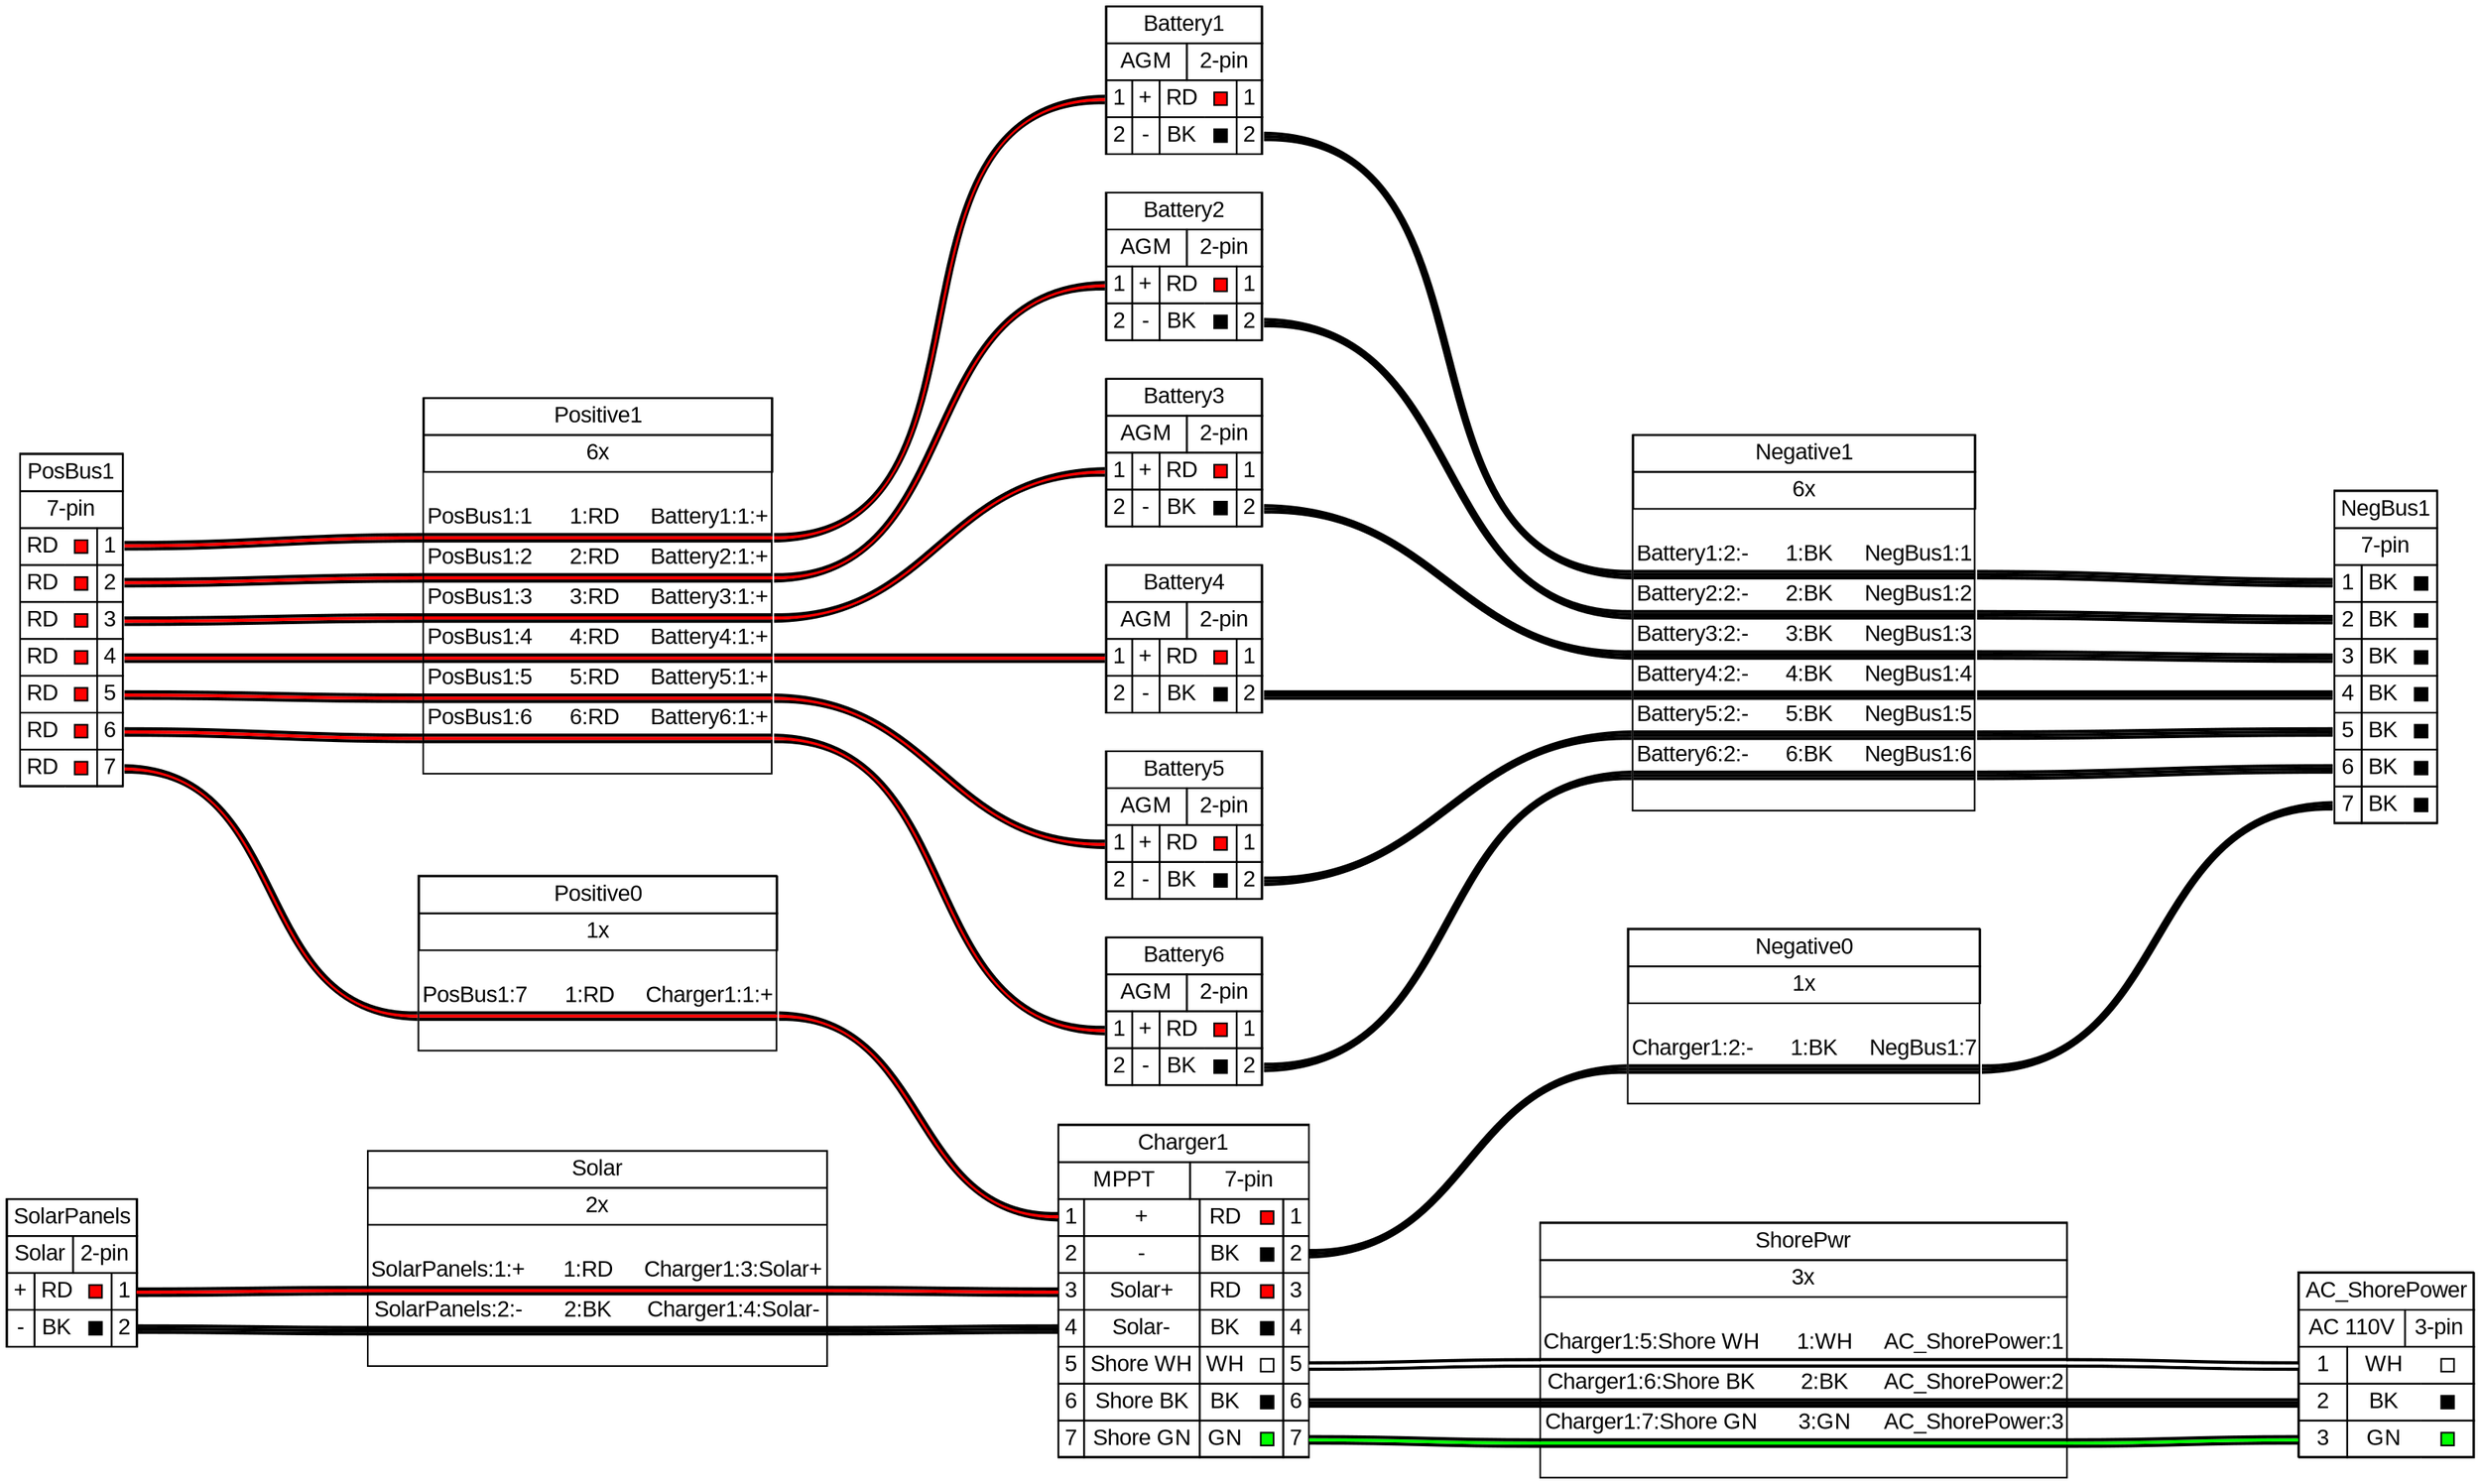 graph {
// Graph generated by WireViz 0.3.2
// https://github.com/formatc1702/WireViz
	graph [bgcolor="#FFFFFF" fontname=arial nodesep=0.33 rankdir=LR ranksep=2]
	node [fillcolor="#FFFFFF" fontname=arial height=0 margin=0 shape=none style=filled width=0]
	edge [fontname=arial style=bold]
	Battery1 [label=<
<table border="0" cellspacing="0" cellpadding="0">
 <tr><td>
  <table border="0" cellspacing="0" cellpadding="3" cellborder="1"><tr>
   <td balign="left">Battery1</td>
  </tr></table>
 </td></tr>
 <tr><td>
  <table border="0" cellspacing="0" cellpadding="3" cellborder="1"><tr>
   <td balign="left">AGM</td>
   <td balign="left">2-pin</td>
  </tr></table>
 </td></tr>
 <tr><td>
  <table border="0" cellspacing="0" cellpadding="3" cellborder="1">
   <tr>
    <td port="p1l">1</td>
    <td>+</td>
    <td sides="tbl">RD</td>
    <td sides="tbr">
     <table border="0" cellborder="1"><tr>
      <td bgcolor="#FF0000" width="8" height="8" fixedsize="true"></td>
     </tr></table>
    </td>
    <td port="p1r">1</td>
   </tr>
   <tr>
    <td port="p2l">2</td>
    <td>-</td>
    <td sides="tbl">BK</td>
    <td sides="tbr">
     <table border="0" cellborder="1"><tr>
      <td bgcolor="#000000" width="8" height="8" fixedsize="true"></td>
     </tr></table>
    </td>
    <td port="p2r">2</td>
   </tr>
  </table>
 </td></tr>
</table>
> fillcolor="#FFFFFF" shape=box style=filled]
	Battery2 [label=<
<table border="0" cellspacing="0" cellpadding="0">
 <tr><td>
  <table border="0" cellspacing="0" cellpadding="3" cellborder="1"><tr>
   <td balign="left">Battery2</td>
  </tr></table>
 </td></tr>
 <tr><td>
  <table border="0" cellspacing="0" cellpadding="3" cellborder="1"><tr>
   <td balign="left">AGM</td>
   <td balign="left">2-pin</td>
  </tr></table>
 </td></tr>
 <tr><td>
  <table border="0" cellspacing="0" cellpadding="3" cellborder="1">
   <tr>
    <td port="p1l">1</td>
    <td>+</td>
    <td sides="tbl">RD</td>
    <td sides="tbr">
     <table border="0" cellborder="1"><tr>
      <td bgcolor="#FF0000" width="8" height="8" fixedsize="true"></td>
     </tr></table>
    </td>
    <td port="p1r">1</td>
   </tr>
   <tr>
    <td port="p2l">2</td>
    <td>-</td>
    <td sides="tbl">BK</td>
    <td sides="tbr">
     <table border="0" cellborder="1"><tr>
      <td bgcolor="#000000" width="8" height="8" fixedsize="true"></td>
     </tr></table>
    </td>
    <td port="p2r">2</td>
   </tr>
  </table>
 </td></tr>
</table>
> fillcolor="#FFFFFF" shape=box style=filled]
	Battery3 [label=<
<table border="0" cellspacing="0" cellpadding="0">
 <tr><td>
  <table border="0" cellspacing="0" cellpadding="3" cellborder="1"><tr>
   <td balign="left">Battery3</td>
  </tr></table>
 </td></tr>
 <tr><td>
  <table border="0" cellspacing="0" cellpadding="3" cellborder="1"><tr>
   <td balign="left">AGM</td>
   <td balign="left">2-pin</td>
  </tr></table>
 </td></tr>
 <tr><td>
  <table border="0" cellspacing="0" cellpadding="3" cellborder="1">
   <tr>
    <td port="p1l">1</td>
    <td>+</td>
    <td sides="tbl">RD</td>
    <td sides="tbr">
     <table border="0" cellborder="1"><tr>
      <td bgcolor="#FF0000" width="8" height="8" fixedsize="true"></td>
     </tr></table>
    </td>
    <td port="p1r">1</td>
   </tr>
   <tr>
    <td port="p2l">2</td>
    <td>-</td>
    <td sides="tbl">BK</td>
    <td sides="tbr">
     <table border="0" cellborder="1"><tr>
      <td bgcolor="#000000" width="8" height="8" fixedsize="true"></td>
     </tr></table>
    </td>
    <td port="p2r">2</td>
   </tr>
  </table>
 </td></tr>
</table>
> fillcolor="#FFFFFF" shape=box style=filled]
	Battery4 [label=<
<table border="0" cellspacing="0" cellpadding="0">
 <tr><td>
  <table border="0" cellspacing="0" cellpadding="3" cellborder="1"><tr>
   <td balign="left">Battery4</td>
  </tr></table>
 </td></tr>
 <tr><td>
  <table border="0" cellspacing="0" cellpadding="3" cellborder="1"><tr>
   <td balign="left">AGM</td>
   <td balign="left">2-pin</td>
  </tr></table>
 </td></tr>
 <tr><td>
  <table border="0" cellspacing="0" cellpadding="3" cellborder="1">
   <tr>
    <td port="p1l">1</td>
    <td>+</td>
    <td sides="tbl">RD</td>
    <td sides="tbr">
     <table border="0" cellborder="1"><tr>
      <td bgcolor="#FF0000" width="8" height="8" fixedsize="true"></td>
     </tr></table>
    </td>
    <td port="p1r">1</td>
   </tr>
   <tr>
    <td port="p2l">2</td>
    <td>-</td>
    <td sides="tbl">BK</td>
    <td sides="tbr">
     <table border="0" cellborder="1"><tr>
      <td bgcolor="#000000" width="8" height="8" fixedsize="true"></td>
     </tr></table>
    </td>
    <td port="p2r">2</td>
   </tr>
  </table>
 </td></tr>
</table>
> fillcolor="#FFFFFF" shape=box style=filled]
	Battery5 [label=<
<table border="0" cellspacing="0" cellpadding="0">
 <tr><td>
  <table border="0" cellspacing="0" cellpadding="3" cellborder="1"><tr>
   <td balign="left">Battery5</td>
  </tr></table>
 </td></tr>
 <tr><td>
  <table border="0" cellspacing="0" cellpadding="3" cellborder="1"><tr>
   <td balign="left">AGM</td>
   <td balign="left">2-pin</td>
  </tr></table>
 </td></tr>
 <tr><td>
  <table border="0" cellspacing="0" cellpadding="3" cellborder="1">
   <tr>
    <td port="p1l">1</td>
    <td>+</td>
    <td sides="tbl">RD</td>
    <td sides="tbr">
     <table border="0" cellborder="1"><tr>
      <td bgcolor="#FF0000" width="8" height="8" fixedsize="true"></td>
     </tr></table>
    </td>
    <td port="p1r">1</td>
   </tr>
   <tr>
    <td port="p2l">2</td>
    <td>-</td>
    <td sides="tbl">BK</td>
    <td sides="tbr">
     <table border="0" cellborder="1"><tr>
      <td bgcolor="#000000" width="8" height="8" fixedsize="true"></td>
     </tr></table>
    </td>
    <td port="p2r">2</td>
   </tr>
  </table>
 </td></tr>
</table>
> fillcolor="#FFFFFF" shape=box style=filled]
	Battery6 [label=<
<table border="0" cellspacing="0" cellpadding="0">
 <tr><td>
  <table border="0" cellspacing="0" cellpadding="3" cellborder="1"><tr>
   <td balign="left">Battery6</td>
  </tr></table>
 </td></tr>
 <tr><td>
  <table border="0" cellspacing="0" cellpadding="3" cellborder="1"><tr>
   <td balign="left">AGM</td>
   <td balign="left">2-pin</td>
  </tr></table>
 </td></tr>
 <tr><td>
  <table border="0" cellspacing="0" cellpadding="3" cellborder="1">
   <tr>
    <td port="p1l">1</td>
    <td>+</td>
    <td sides="tbl">RD</td>
    <td sides="tbr">
     <table border="0" cellborder="1"><tr>
      <td bgcolor="#FF0000" width="8" height="8" fixedsize="true"></td>
     </tr></table>
    </td>
    <td port="p1r">1</td>
   </tr>
   <tr>
    <td port="p2l">2</td>
    <td>-</td>
    <td sides="tbl">BK</td>
    <td sides="tbr">
     <table border="0" cellborder="1"><tr>
      <td bgcolor="#000000" width="8" height="8" fixedsize="true"></td>
     </tr></table>
    </td>
    <td port="p2r">2</td>
   </tr>
  </table>
 </td></tr>
</table>
> fillcolor="#FFFFFF" shape=box style=filled]
	PosBus1 [label=<
<table border="0" cellspacing="0" cellpadding="0">
 <tr><td>
  <table border="0" cellspacing="0" cellpadding="3" cellborder="1"><tr>
   <td balign="left">PosBus1</td>
  </tr></table>
 </td></tr>
 <tr><td>
  <table border="0" cellspacing="0" cellpadding="3" cellborder="1"><tr>
   <td balign="left">7-pin</td>
  </tr></table>
 </td></tr>
 <tr><td>
  <table border="0" cellspacing="0" cellpadding="3" cellborder="1">
   <tr>
    <td sides="tbl">RD</td>
    <td sides="tbr">
     <table border="0" cellborder="1"><tr>
      <td bgcolor="#FF0000" width="8" height="8" fixedsize="true"></td>
     </tr></table>
    </td>
    <td port="p1r">1</td>
   </tr>
   <tr>
    <td sides="tbl">RD</td>
    <td sides="tbr">
     <table border="0" cellborder="1"><tr>
      <td bgcolor="#FF0000" width="8" height="8" fixedsize="true"></td>
     </tr></table>
    </td>
    <td port="p2r">2</td>
   </tr>
   <tr>
    <td sides="tbl">RD</td>
    <td sides="tbr">
     <table border="0" cellborder="1"><tr>
      <td bgcolor="#FF0000" width="8" height="8" fixedsize="true"></td>
     </tr></table>
    </td>
    <td port="p3r">3</td>
   </tr>
   <tr>
    <td sides="tbl">RD</td>
    <td sides="tbr">
     <table border="0" cellborder="1"><tr>
      <td bgcolor="#FF0000" width="8" height="8" fixedsize="true"></td>
     </tr></table>
    </td>
    <td port="p4r">4</td>
   </tr>
   <tr>
    <td sides="tbl">RD</td>
    <td sides="tbr">
     <table border="0" cellborder="1"><tr>
      <td bgcolor="#FF0000" width="8" height="8" fixedsize="true"></td>
     </tr></table>
    </td>
    <td port="p5r">5</td>
   </tr>
   <tr>
    <td sides="tbl">RD</td>
    <td sides="tbr">
     <table border="0" cellborder="1"><tr>
      <td bgcolor="#FF0000" width="8" height="8" fixedsize="true"></td>
     </tr></table>
    </td>
    <td port="p6r">6</td>
   </tr>
   <tr>
    <td sides="tbl">RD</td>
    <td sides="tbr">
     <table border="0" cellborder="1"><tr>
      <td bgcolor="#FF0000" width="8" height="8" fixedsize="true"></td>
     </tr></table>
    </td>
    <td port="p7r">7</td>
   </tr>
  </table>
 </td></tr>
</table>
> fillcolor="#FFFFFF" shape=box style=filled]
	NegBus1 [label=<
<table border="0" cellspacing="0" cellpadding="0">
 <tr><td>
  <table border="0" cellspacing="0" cellpadding="3" cellborder="1"><tr>
   <td balign="left">NegBus1</td>
  </tr></table>
 </td></tr>
 <tr><td>
  <table border="0" cellspacing="0" cellpadding="3" cellborder="1"><tr>
   <td balign="left">7-pin</td>
  </tr></table>
 </td></tr>
 <tr><td>
  <table border="0" cellspacing="0" cellpadding="3" cellborder="1">
   <tr>
    <td port="p1l">1</td>
    <td sides="tbl">BK</td>
    <td sides="tbr">
     <table border="0" cellborder="1"><tr>
      <td bgcolor="#000000" width="8" height="8" fixedsize="true"></td>
     </tr></table>
    </td>
   </tr>
   <tr>
    <td port="p2l">2</td>
    <td sides="tbl">BK</td>
    <td sides="tbr">
     <table border="0" cellborder="1"><tr>
      <td bgcolor="#000000" width="8" height="8" fixedsize="true"></td>
     </tr></table>
    </td>
   </tr>
   <tr>
    <td port="p3l">3</td>
    <td sides="tbl">BK</td>
    <td sides="tbr">
     <table border="0" cellborder="1"><tr>
      <td bgcolor="#000000" width="8" height="8" fixedsize="true"></td>
     </tr></table>
    </td>
   </tr>
   <tr>
    <td port="p4l">4</td>
    <td sides="tbl">BK</td>
    <td sides="tbr">
     <table border="0" cellborder="1"><tr>
      <td bgcolor="#000000" width="8" height="8" fixedsize="true"></td>
     </tr></table>
    </td>
   </tr>
   <tr>
    <td port="p5l">5</td>
    <td sides="tbl">BK</td>
    <td sides="tbr">
     <table border="0" cellborder="1"><tr>
      <td bgcolor="#000000" width="8" height="8" fixedsize="true"></td>
     </tr></table>
    </td>
   </tr>
   <tr>
    <td port="p6l">6</td>
    <td sides="tbl">BK</td>
    <td sides="tbr">
     <table border="0" cellborder="1"><tr>
      <td bgcolor="#000000" width="8" height="8" fixedsize="true"></td>
     </tr></table>
    </td>
   </tr>
   <tr>
    <td port="p7l">7</td>
    <td sides="tbl">BK</td>
    <td sides="tbr">
     <table border="0" cellborder="1"><tr>
      <td bgcolor="#000000" width="8" height="8" fixedsize="true"></td>
     </tr></table>
    </td>
   </tr>
  </table>
 </td></tr>
</table>
> fillcolor="#FFFFFF" shape=box style=filled]
	Charger1 [label=<
<table border="0" cellspacing="0" cellpadding="0">
 <tr><td>
  <table border="0" cellspacing="0" cellpadding="3" cellborder="1"><tr>
   <td balign="left">Charger1</td>
  </tr></table>
 </td></tr>
 <tr><td>
  <table border="0" cellspacing="0" cellpadding="3" cellborder="1"><tr>
   <td balign="left">MPPT</td>
   <td balign="left">7-pin</td>
  </tr></table>
 </td></tr>
 <tr><td>
  <table border="0" cellspacing="0" cellpadding="3" cellborder="1">
   <tr>
    <td port="p1l">1</td>
    <td>+</td>
    <td sides="tbl">RD</td>
    <td sides="tbr">
     <table border="0" cellborder="1"><tr>
      <td bgcolor="#FF0000" width="8" height="8" fixedsize="true"></td>
     </tr></table>
    </td>
    <td port="p1r">1</td>
   </tr>
   <tr>
    <td port="p2l">2</td>
    <td>-</td>
    <td sides="tbl">BK</td>
    <td sides="tbr">
     <table border="0" cellborder="1"><tr>
      <td bgcolor="#000000" width="8" height="8" fixedsize="true"></td>
     </tr></table>
    </td>
    <td port="p2r">2</td>
   </tr>
   <tr>
    <td port="p3l">3</td>
    <td>Solar+</td>
    <td sides="tbl">RD</td>
    <td sides="tbr">
     <table border="0" cellborder="1"><tr>
      <td bgcolor="#FF0000" width="8" height="8" fixedsize="true"></td>
     </tr></table>
    </td>
    <td port="p3r">3</td>
   </tr>
   <tr>
    <td port="p4l">4</td>
    <td>Solar-</td>
    <td sides="tbl">BK</td>
    <td sides="tbr">
     <table border="0" cellborder="1"><tr>
      <td bgcolor="#000000" width="8" height="8" fixedsize="true"></td>
     </tr></table>
    </td>
    <td port="p4r">4</td>
   </tr>
   <tr>
    <td port="p5l">5</td>
    <td>Shore WH</td>
    <td sides="tbl">WH</td>
    <td sides="tbr">
     <table border="0" cellborder="1"><tr>
      <td bgcolor="#FFFFFF" width="8" height="8" fixedsize="true"></td>
     </tr></table>
    </td>
    <td port="p5r">5</td>
   </tr>
   <tr>
    <td port="p6l">6</td>
    <td>Shore BK</td>
    <td sides="tbl">BK</td>
    <td sides="tbr">
     <table border="0" cellborder="1"><tr>
      <td bgcolor="#000000" width="8" height="8" fixedsize="true"></td>
     </tr></table>
    </td>
    <td port="p6r">6</td>
   </tr>
   <tr>
    <td port="p7l">7</td>
    <td>Shore GN</td>
    <td sides="tbl">GN</td>
    <td sides="tbr">
     <table border="0" cellborder="1"><tr>
      <td bgcolor="#00FF00" width="8" height="8" fixedsize="true"></td>
     </tr></table>
    </td>
    <td port="p7r">7</td>
   </tr>
  </table>
 </td></tr>
</table>
> fillcolor="#FFFFFF" shape=box style=filled]
	SolarPanels [label=<
<table border="0" cellspacing="0" cellpadding="0">
 <tr><td>
  <table border="0" cellspacing="0" cellpadding="3" cellborder="1"><tr>
   <td balign="left">SolarPanels</td>
  </tr></table>
 </td></tr>
 <tr><td>
  <table border="0" cellspacing="0" cellpadding="3" cellborder="1"><tr>
   <td balign="left">Solar</td>
   <td balign="left">2-pin</td>
  </tr></table>
 </td></tr>
 <tr><td>
  <table border="0" cellspacing="0" cellpadding="3" cellborder="1">
   <tr>
    <td>+</td>
    <td sides="tbl">RD</td>
    <td sides="tbr">
     <table border="0" cellborder="1"><tr>
      <td bgcolor="#FF0000" width="8" height="8" fixedsize="true"></td>
     </tr></table>
    </td>
    <td port="p1r">1</td>
   </tr>
   <tr>
    <td>-</td>
    <td sides="tbl">BK</td>
    <td sides="tbr">
     <table border="0" cellborder="1"><tr>
      <td bgcolor="#000000" width="8" height="8" fixedsize="true"></td>
     </tr></table>
    </td>
    <td port="p2r">2</td>
   </tr>
  </table>
 </td></tr>
</table>
> fillcolor="#FFFFFF" shape=box style=filled]
	AC_ShorePower [label=<
<table border="0" cellspacing="0" cellpadding="0">
 <tr><td>
  <table border="0" cellspacing="0" cellpadding="3" cellborder="1"><tr>
   <td balign="left">AC_ShorePower</td>
  </tr></table>
 </td></tr>
 <tr><td>
  <table border="0" cellspacing="0" cellpadding="3" cellborder="1"><tr>
   <td balign="left">AC 110V</td>
   <td balign="left">3-pin</td>
  </tr></table>
 </td></tr>
 <tr><td>
  <table border="0" cellspacing="0" cellpadding="3" cellborder="1">
   <tr>
    <td port="p1l">1</td>
    <td sides="tbl">WH</td>
    <td sides="tbr">
     <table border="0" cellborder="1"><tr>
      <td bgcolor="#FFFFFF" width="8" height="8" fixedsize="true"></td>
     </tr></table>
    </td>
   </tr>
   <tr>
    <td port="p2l">2</td>
    <td sides="tbl">BK</td>
    <td sides="tbr">
     <table border="0" cellborder="1"><tr>
      <td bgcolor="#000000" width="8" height="8" fixedsize="true"></td>
     </tr></table>
    </td>
   </tr>
   <tr>
    <td port="p3l">3</td>
    <td sides="tbl">GN</td>
    <td sides="tbr">
     <table border="0" cellborder="1"><tr>
      <td bgcolor="#00FF00" width="8" height="8" fixedsize="true"></td>
     </tr></table>
    </td>
   </tr>
  </table>
 </td></tr>
</table>
> fillcolor="#FFFFFF" shape=box style=filled]
	edge [color="#000000:#ff0000:#000000"]
	PosBus1:p7r:e -- Positive0:w1:w
	Positive0:w1:e -- Charger1:p1l:w
	Positive0 [label=<
<table border="0" cellspacing="0" cellpadding="0">
 <tr><td>
  <table border="0" cellspacing="0" cellpadding="3" cellborder="1"><tr>
   <td balign="left">Positive0</td>
  </tr></table>
 </td></tr>
 <tr><td>
  <table border="0" cellspacing="0" cellpadding="3" cellborder="1"><tr>
   <td balign="left">1x</td>
  </tr></table>
 </td></tr>
 <tr><td>
  <table border="0" cellspacing="0" cellborder="0">
   <tr><td>&nbsp;</td></tr>
   <tr>
    <td>PosBus1:7</td>
    <td>
     1:RD
    </td>
    <td>Charger1:1:+</td>
   </tr>
   <tr>
    <td colspan="3" border="0" cellspacing="0" cellpadding="0" port="w1" height="6">
     <table cellspacing="0" cellborder="0" border="0">
      <tr><td colspan="3" cellpadding="0" height="2" bgcolor="#000000" border="0"></td></tr>
      <tr><td colspan="3" cellpadding="0" height="2" bgcolor="#ff0000" border="0"></td></tr>
      <tr><td colspan="3" cellpadding="0" height="2" bgcolor="#000000" border="0"></td></tr>
     </table>
    </td>
   </tr>
   <tr><td>&nbsp;</td></tr>
  </table>
 </td></tr>
</table>
> fillcolor="#FFFFFF" shape=box style=filled]
	edge [color="#000000:#000000:#000000"]
	Charger1:p2r:e -- Negative0:w1:w
	Negative0:w1:e -- NegBus1:p7l:w
	Negative0 [label=<
<table border="0" cellspacing="0" cellpadding="0">
 <tr><td>
  <table border="0" cellspacing="0" cellpadding="3" cellborder="1"><tr>
   <td balign="left">Negative0</td>
  </tr></table>
 </td></tr>
 <tr><td>
  <table border="0" cellspacing="0" cellpadding="3" cellborder="1"><tr>
   <td balign="left">1x</td>
  </tr></table>
 </td></tr>
 <tr><td>
  <table border="0" cellspacing="0" cellborder="0">
   <tr><td>&nbsp;</td></tr>
   <tr>
    <td>Charger1:2:-</td>
    <td>
     1:BK
    </td>
    <td>NegBus1:7</td>
   </tr>
   <tr>
    <td colspan="3" border="0" cellspacing="0" cellpadding="0" port="w1" height="6">
     <table cellspacing="0" cellborder="0" border="0">
      <tr><td colspan="3" cellpadding="0" height="2" bgcolor="#000000" border="0"></td></tr>
      <tr><td colspan="3" cellpadding="0" height="2" bgcolor="#000000" border="0"></td></tr>
      <tr><td colspan="3" cellpadding="0" height="2" bgcolor="#000000" border="0"></td></tr>
     </table>
    </td>
   </tr>
   <tr><td>&nbsp;</td></tr>
  </table>
 </td></tr>
</table>
> fillcolor="#FFFFFF" shape=box style=filled]
	edge [color="#000000:#ff0000:#000000"]
	PosBus1:p1r:e -- Positive1:w1:w
	Positive1:w1:e -- Battery1:p1l:w
	edge [color="#000000:#ff0000:#000000"]
	PosBus1:p2r:e -- Positive1:w2:w
	Positive1:w2:e -- Battery2:p1l:w
	edge [color="#000000:#ff0000:#000000"]
	PosBus1:p3r:e -- Positive1:w3:w
	Positive1:w3:e -- Battery3:p1l:w
	edge [color="#000000:#ff0000:#000000"]
	PosBus1:p4r:e -- Positive1:w4:w
	Positive1:w4:e -- Battery4:p1l:w
	edge [color="#000000:#ff0000:#000000"]
	PosBus1:p5r:e -- Positive1:w5:w
	Positive1:w5:e -- Battery5:p1l:w
	edge [color="#000000:#ff0000:#000000"]
	PosBus1:p6r:e -- Positive1:w6:w
	Positive1:w6:e -- Battery6:p1l:w
	Positive1 [label=<
<table border="0" cellspacing="0" cellpadding="0">
 <tr><td>
  <table border="0" cellspacing="0" cellpadding="3" cellborder="1"><tr>
   <td balign="left">Positive1</td>
  </tr></table>
 </td></tr>
 <tr><td>
  <table border="0" cellspacing="0" cellpadding="3" cellborder="1"><tr>
   <td balign="left">6x</td>
  </tr></table>
 </td></tr>
 <tr><td>
  <table border="0" cellspacing="0" cellborder="0">
   <tr><td>&nbsp;</td></tr>
   <tr>
    <td>PosBus1:1</td>
    <td>
     1:RD
    </td>
    <td>Battery1:1:+</td>
   </tr>
   <tr>
    <td colspan="3" border="0" cellspacing="0" cellpadding="0" port="w1" height="6">
     <table cellspacing="0" cellborder="0" border="0">
      <tr><td colspan="3" cellpadding="0" height="2" bgcolor="#000000" border="0"></td></tr>
      <tr><td colspan="3" cellpadding="0" height="2" bgcolor="#ff0000" border="0"></td></tr>
      <tr><td colspan="3" cellpadding="0" height="2" bgcolor="#000000" border="0"></td></tr>
     </table>
    </td>
   </tr>
   <tr>
    <td>PosBus1:2</td>
    <td>
     2:RD
    </td>
    <td>Battery2:1:+</td>
   </tr>
   <tr>
    <td colspan="3" border="0" cellspacing="0" cellpadding="0" port="w2" height="6">
     <table cellspacing="0" cellborder="0" border="0">
      <tr><td colspan="3" cellpadding="0" height="2" bgcolor="#000000" border="0"></td></tr>
      <tr><td colspan="3" cellpadding="0" height="2" bgcolor="#ff0000" border="0"></td></tr>
      <tr><td colspan="3" cellpadding="0" height="2" bgcolor="#000000" border="0"></td></tr>
     </table>
    </td>
   </tr>
   <tr>
    <td>PosBus1:3</td>
    <td>
     3:RD
    </td>
    <td>Battery3:1:+</td>
   </tr>
   <tr>
    <td colspan="3" border="0" cellspacing="0" cellpadding="0" port="w3" height="6">
     <table cellspacing="0" cellborder="0" border="0">
      <tr><td colspan="3" cellpadding="0" height="2" bgcolor="#000000" border="0"></td></tr>
      <tr><td colspan="3" cellpadding="0" height="2" bgcolor="#ff0000" border="0"></td></tr>
      <tr><td colspan="3" cellpadding="0" height="2" bgcolor="#000000" border="0"></td></tr>
     </table>
    </td>
   </tr>
   <tr>
    <td>PosBus1:4</td>
    <td>
     4:RD
    </td>
    <td>Battery4:1:+</td>
   </tr>
   <tr>
    <td colspan="3" border="0" cellspacing="0" cellpadding="0" port="w4" height="6">
     <table cellspacing="0" cellborder="0" border="0">
      <tr><td colspan="3" cellpadding="0" height="2" bgcolor="#000000" border="0"></td></tr>
      <tr><td colspan="3" cellpadding="0" height="2" bgcolor="#ff0000" border="0"></td></tr>
      <tr><td colspan="3" cellpadding="0" height="2" bgcolor="#000000" border="0"></td></tr>
     </table>
    </td>
   </tr>
   <tr>
    <td>PosBus1:5</td>
    <td>
     5:RD
    </td>
    <td>Battery5:1:+</td>
   </tr>
   <tr>
    <td colspan="3" border="0" cellspacing="0" cellpadding="0" port="w5" height="6">
     <table cellspacing="0" cellborder="0" border="0">
      <tr><td colspan="3" cellpadding="0" height="2" bgcolor="#000000" border="0"></td></tr>
      <tr><td colspan="3" cellpadding="0" height="2" bgcolor="#ff0000" border="0"></td></tr>
      <tr><td colspan="3" cellpadding="0" height="2" bgcolor="#000000" border="0"></td></tr>
     </table>
    </td>
   </tr>
   <tr>
    <td>PosBus1:6</td>
    <td>
     6:RD
    </td>
    <td>Battery6:1:+</td>
   </tr>
   <tr>
    <td colspan="3" border="0" cellspacing="0" cellpadding="0" port="w6" height="6">
     <table cellspacing="0" cellborder="0" border="0">
      <tr><td colspan="3" cellpadding="0" height="2" bgcolor="#000000" border="0"></td></tr>
      <tr><td colspan="3" cellpadding="0" height="2" bgcolor="#ff0000" border="0"></td></tr>
      <tr><td colspan="3" cellpadding="0" height="2" bgcolor="#000000" border="0"></td></tr>
     </table>
    </td>
   </tr>
   <tr><td>&nbsp;</td></tr>
  </table>
 </td></tr>
</table>
> fillcolor="#FFFFFF" shape=box style=filled]
	edge [color="#000000:#000000:#000000"]
	Battery1:p2r:e -- Negative1:w1:w
	Negative1:w1:e -- NegBus1:p1l:w
	edge [color="#000000:#000000:#000000"]
	Battery2:p2r:e -- Negative1:w2:w
	Negative1:w2:e -- NegBus1:p2l:w
	edge [color="#000000:#000000:#000000"]
	Battery3:p2r:e -- Negative1:w3:w
	Negative1:w3:e -- NegBus1:p3l:w
	edge [color="#000000:#000000:#000000"]
	Battery4:p2r:e -- Negative1:w4:w
	Negative1:w4:e -- NegBus1:p4l:w
	edge [color="#000000:#000000:#000000"]
	Battery5:p2r:e -- Negative1:w5:w
	Negative1:w5:e -- NegBus1:p5l:w
	edge [color="#000000:#000000:#000000"]
	Battery6:p2r:e -- Negative1:w6:w
	Negative1:w6:e -- NegBus1:p6l:w
	Negative1 [label=<
<table border="0" cellspacing="0" cellpadding="0">
 <tr><td>
  <table border="0" cellspacing="0" cellpadding="3" cellborder="1"><tr>
   <td balign="left">Negative1</td>
  </tr></table>
 </td></tr>
 <tr><td>
  <table border="0" cellspacing="0" cellpadding="3" cellborder="1"><tr>
   <td balign="left">6x</td>
  </tr></table>
 </td></tr>
 <tr><td>
  <table border="0" cellspacing="0" cellborder="0">
   <tr><td>&nbsp;</td></tr>
   <tr>
    <td>Battery1:2:-</td>
    <td>
     1:BK
    </td>
    <td>NegBus1:1</td>
   </tr>
   <tr>
    <td colspan="3" border="0" cellspacing="0" cellpadding="0" port="w1" height="6">
     <table cellspacing="0" cellborder="0" border="0">
      <tr><td colspan="3" cellpadding="0" height="2" bgcolor="#000000" border="0"></td></tr>
      <tr><td colspan="3" cellpadding="0" height="2" bgcolor="#000000" border="0"></td></tr>
      <tr><td colspan="3" cellpadding="0" height="2" bgcolor="#000000" border="0"></td></tr>
     </table>
    </td>
   </tr>
   <tr>
    <td>Battery2:2:-</td>
    <td>
     2:BK
    </td>
    <td>NegBus1:2</td>
   </tr>
   <tr>
    <td colspan="3" border="0" cellspacing="0" cellpadding="0" port="w2" height="6">
     <table cellspacing="0" cellborder="0" border="0">
      <tr><td colspan="3" cellpadding="0" height="2" bgcolor="#000000" border="0"></td></tr>
      <tr><td colspan="3" cellpadding="0" height="2" bgcolor="#000000" border="0"></td></tr>
      <tr><td colspan="3" cellpadding="0" height="2" bgcolor="#000000" border="0"></td></tr>
     </table>
    </td>
   </tr>
   <tr>
    <td>Battery3:2:-</td>
    <td>
     3:BK
    </td>
    <td>NegBus1:3</td>
   </tr>
   <tr>
    <td colspan="3" border="0" cellspacing="0" cellpadding="0" port="w3" height="6">
     <table cellspacing="0" cellborder="0" border="0">
      <tr><td colspan="3" cellpadding="0" height="2" bgcolor="#000000" border="0"></td></tr>
      <tr><td colspan="3" cellpadding="0" height="2" bgcolor="#000000" border="0"></td></tr>
      <tr><td colspan="3" cellpadding="0" height="2" bgcolor="#000000" border="0"></td></tr>
     </table>
    </td>
   </tr>
   <tr>
    <td>Battery4:2:-</td>
    <td>
     4:BK
    </td>
    <td>NegBus1:4</td>
   </tr>
   <tr>
    <td colspan="3" border="0" cellspacing="0" cellpadding="0" port="w4" height="6">
     <table cellspacing="0" cellborder="0" border="0">
      <tr><td colspan="3" cellpadding="0" height="2" bgcolor="#000000" border="0"></td></tr>
      <tr><td colspan="3" cellpadding="0" height="2" bgcolor="#000000" border="0"></td></tr>
      <tr><td colspan="3" cellpadding="0" height="2" bgcolor="#000000" border="0"></td></tr>
     </table>
    </td>
   </tr>
   <tr>
    <td>Battery5:2:-</td>
    <td>
     5:BK
    </td>
    <td>NegBus1:5</td>
   </tr>
   <tr>
    <td colspan="3" border="0" cellspacing="0" cellpadding="0" port="w5" height="6">
     <table cellspacing="0" cellborder="0" border="0">
      <tr><td colspan="3" cellpadding="0" height="2" bgcolor="#000000" border="0"></td></tr>
      <tr><td colspan="3" cellpadding="0" height="2" bgcolor="#000000" border="0"></td></tr>
      <tr><td colspan="3" cellpadding="0" height="2" bgcolor="#000000" border="0"></td></tr>
     </table>
    </td>
   </tr>
   <tr>
    <td>Battery6:2:-</td>
    <td>
     6:BK
    </td>
    <td>NegBus1:6</td>
   </tr>
   <tr>
    <td colspan="3" border="0" cellspacing="0" cellpadding="0" port="w6" height="6">
     <table cellspacing="0" cellborder="0" border="0">
      <tr><td colspan="3" cellpadding="0" height="2" bgcolor="#000000" border="0"></td></tr>
      <tr><td colspan="3" cellpadding="0" height="2" bgcolor="#000000" border="0"></td></tr>
      <tr><td colspan="3" cellpadding="0" height="2" bgcolor="#000000" border="0"></td></tr>
     </table>
    </td>
   </tr>
   <tr><td>&nbsp;</td></tr>
  </table>
 </td></tr>
</table>
> fillcolor="#FFFFFF" shape=box style=filled]
	edge [color="#000000:#ff0000:#000000"]
	SolarPanels:p1r:e -- Solar:w1:w
	Solar:w1:e -- Charger1:p3l:w
	edge [color="#000000:#000000:#000000"]
	SolarPanels:p2r:e -- Solar:w2:w
	Solar:w2:e -- Charger1:p4l:w
	Solar [label=<
<table border="0" cellspacing="0" cellpadding="0">
 <tr><td>
  <table border="0" cellspacing="0" cellpadding="3" cellborder="1"><tr>
   <td balign="left">Solar</td>
  </tr></table>
 </td></tr>
 <tr><td>
  <table border="0" cellspacing="0" cellpadding="3" cellborder="1"><tr>
   <td balign="left">2x</td>
  </tr></table>
 </td></tr>
 <tr><td>
  <table border="0" cellspacing="0" cellborder="0">
   <tr><td>&nbsp;</td></tr>
   <tr>
    <td>SolarPanels:1:+</td>
    <td>
     1:RD
    </td>
    <td>Charger1:3:Solar+</td>
   </tr>
   <tr>
    <td colspan="3" border="0" cellspacing="0" cellpadding="0" port="w1" height="6">
     <table cellspacing="0" cellborder="0" border="0">
      <tr><td colspan="3" cellpadding="0" height="2" bgcolor="#000000" border="0"></td></tr>
      <tr><td colspan="3" cellpadding="0" height="2" bgcolor="#ff0000" border="0"></td></tr>
      <tr><td colspan="3" cellpadding="0" height="2" bgcolor="#000000" border="0"></td></tr>
     </table>
    </td>
   </tr>
   <tr>
    <td>SolarPanels:2:-</td>
    <td>
     2:BK
    </td>
    <td>Charger1:4:Solar-</td>
   </tr>
   <tr>
    <td colspan="3" border="0" cellspacing="0" cellpadding="0" port="w2" height="6">
     <table cellspacing="0" cellborder="0" border="0">
      <tr><td colspan="3" cellpadding="0" height="2" bgcolor="#000000" border="0"></td></tr>
      <tr><td colspan="3" cellpadding="0" height="2" bgcolor="#000000" border="0"></td></tr>
      <tr><td colspan="3" cellpadding="0" height="2" bgcolor="#000000" border="0"></td></tr>
     </table>
    </td>
   </tr>
   <tr><td>&nbsp;</td></tr>
  </table>
 </td></tr>
</table>
> fillcolor="#FFFFFF" shape=box style=filled]
	edge [color="#000000:#ffffff:#000000"]
	Charger1:p5r:e -- ShorePwr:w1:w
	ShorePwr:w1:e -- AC_ShorePower:p1l:w
	edge [color="#000000:#000000:#000000"]
	Charger1:p6r:e -- ShorePwr:w2:w
	ShorePwr:w2:e -- AC_ShorePower:p2l:w
	edge [color="#000000:#00ff00:#000000"]
	Charger1:p7r:e -- ShorePwr:w3:w
	ShorePwr:w3:e -- AC_ShorePower:p3l:w
	ShorePwr [label=<
<table border="0" cellspacing="0" cellpadding="0">
 <tr><td>
  <table border="0" cellspacing="0" cellpadding="3" cellborder="1"><tr>
   <td balign="left">ShorePwr</td>
  </tr></table>
 </td></tr>
 <tr><td>
  <table border="0" cellspacing="0" cellpadding="3" cellborder="1"><tr>
   <td balign="left">3x</td>
  </tr></table>
 </td></tr>
 <tr><td>
  <table border="0" cellspacing="0" cellborder="0">
   <tr><td>&nbsp;</td></tr>
   <tr>
    <td>Charger1:5:Shore WH</td>
    <td>
     1:WH
    </td>
    <td>AC_ShorePower:1</td>
   </tr>
   <tr>
    <td colspan="3" border="0" cellspacing="0" cellpadding="0" port="w1" height="6">
     <table cellspacing="0" cellborder="0" border="0">
      <tr><td colspan="3" cellpadding="0" height="2" bgcolor="#000000" border="0"></td></tr>
      <tr><td colspan="3" cellpadding="0" height="2" bgcolor="#ffffff" border="0"></td></tr>
      <tr><td colspan="3" cellpadding="0" height="2" bgcolor="#000000" border="0"></td></tr>
     </table>
    </td>
   </tr>
   <tr>
    <td>Charger1:6:Shore BK</td>
    <td>
     2:BK
    </td>
    <td>AC_ShorePower:2</td>
   </tr>
   <tr>
    <td colspan="3" border="0" cellspacing="0" cellpadding="0" port="w2" height="6">
     <table cellspacing="0" cellborder="0" border="0">
      <tr><td colspan="3" cellpadding="0" height="2" bgcolor="#000000" border="0"></td></tr>
      <tr><td colspan="3" cellpadding="0" height="2" bgcolor="#000000" border="0"></td></tr>
      <tr><td colspan="3" cellpadding="0" height="2" bgcolor="#000000" border="0"></td></tr>
     </table>
    </td>
   </tr>
   <tr>
    <td>Charger1:7:Shore GN</td>
    <td>
     3:GN
    </td>
    <td>AC_ShorePower:3</td>
   </tr>
   <tr>
    <td colspan="3" border="0" cellspacing="0" cellpadding="0" port="w3" height="6">
     <table cellspacing="0" cellborder="0" border="0">
      <tr><td colspan="3" cellpadding="0" height="2" bgcolor="#000000" border="0"></td></tr>
      <tr><td colspan="3" cellpadding="0" height="2" bgcolor="#00ff00" border="0"></td></tr>
      <tr><td colspan="3" cellpadding="0" height="2" bgcolor="#000000" border="0"></td></tr>
     </table>
    </td>
   </tr>
   <tr><td>&nbsp;</td></tr>
  </table>
 </td></tr>
</table>
> fillcolor="#FFFFFF" shape=box style=filled]
}
